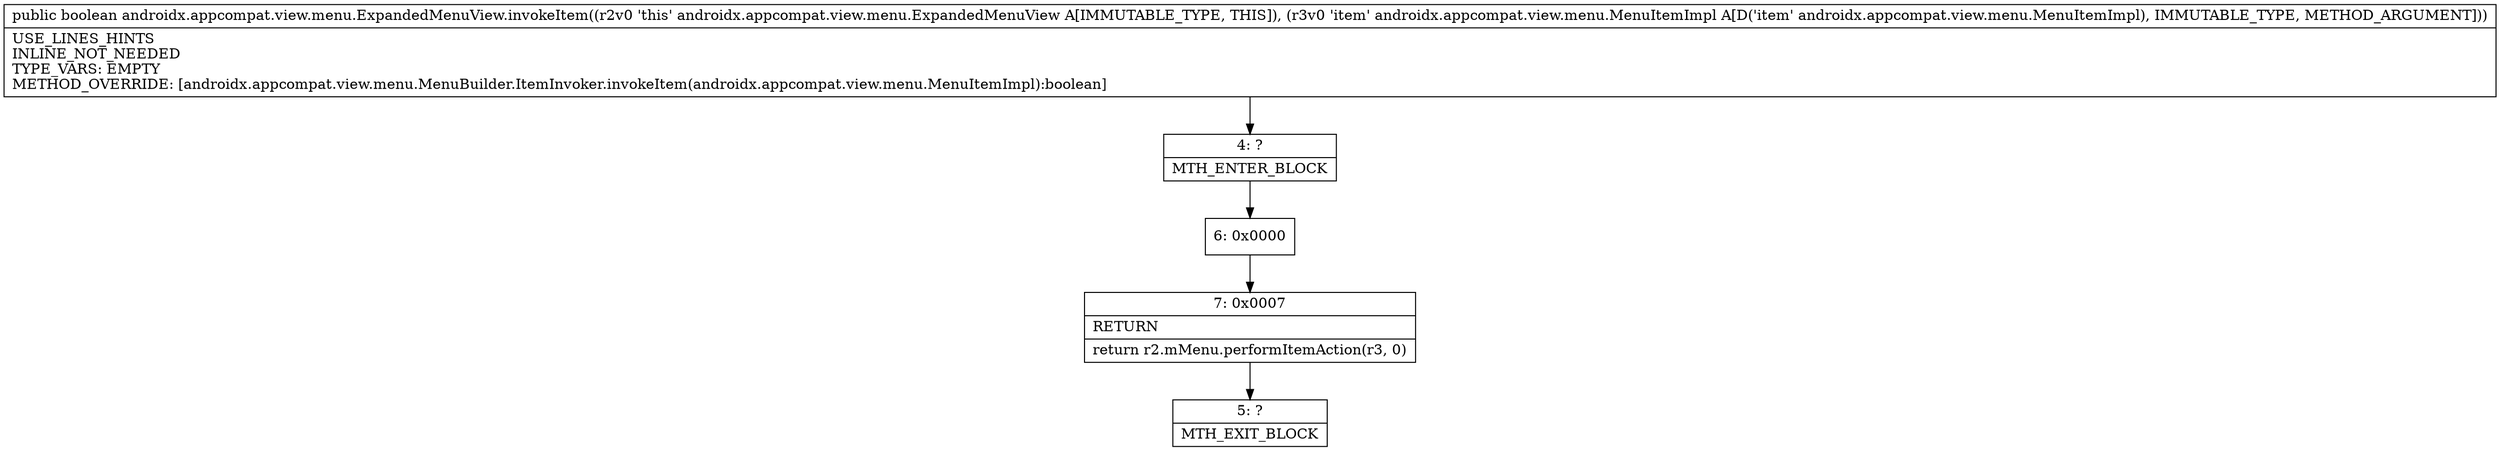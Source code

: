 digraph "CFG forandroidx.appcompat.view.menu.ExpandedMenuView.invokeItem(Landroidx\/appcompat\/view\/menu\/MenuItemImpl;)Z" {
Node_4 [shape=record,label="{4\:\ ?|MTH_ENTER_BLOCK\l}"];
Node_6 [shape=record,label="{6\:\ 0x0000}"];
Node_7 [shape=record,label="{7\:\ 0x0007|RETURN\l|return r2.mMenu.performItemAction(r3, 0)\l}"];
Node_5 [shape=record,label="{5\:\ ?|MTH_EXIT_BLOCK\l}"];
MethodNode[shape=record,label="{public boolean androidx.appcompat.view.menu.ExpandedMenuView.invokeItem((r2v0 'this' androidx.appcompat.view.menu.ExpandedMenuView A[IMMUTABLE_TYPE, THIS]), (r3v0 'item' androidx.appcompat.view.menu.MenuItemImpl A[D('item' androidx.appcompat.view.menu.MenuItemImpl), IMMUTABLE_TYPE, METHOD_ARGUMENT]))  | USE_LINES_HINTS\lINLINE_NOT_NEEDED\lTYPE_VARS: EMPTY\lMETHOD_OVERRIDE: [androidx.appcompat.view.menu.MenuBuilder.ItemInvoker.invokeItem(androidx.appcompat.view.menu.MenuItemImpl):boolean]\l}"];
MethodNode -> Node_4;Node_4 -> Node_6;
Node_6 -> Node_7;
Node_7 -> Node_5;
}

